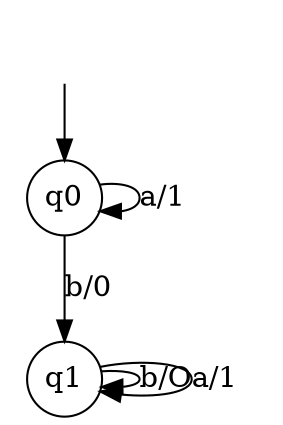 digraph g {
__start0 [label="" shape="none"];
q0 [shape="circle" margin=0 label="q0"];
q1 [shape="circle" margin=0 label="q1"];
q0 -> q0 [label="a/1"];
q0 -> q1 [label="b/0"];
q1 -> q1 [label="b/O"];
q1 -> q1 [label="a/1"];
__start0 -> q0;
}